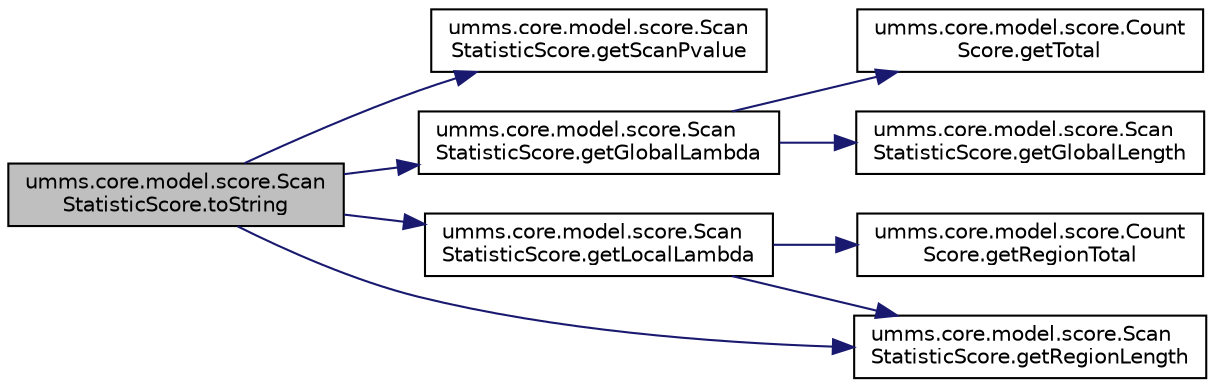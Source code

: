 digraph "umms.core.model.score.ScanStatisticScore.toString"
{
  edge [fontname="Helvetica",fontsize="10",labelfontname="Helvetica",labelfontsize="10"];
  node [fontname="Helvetica",fontsize="10",shape=record];
  rankdir="LR";
  Node1 [label="umms.core.model.score.Scan\lStatisticScore.toString",height=0.2,width=0.4,color="black", fillcolor="grey75", style="filled" fontcolor="black"];
  Node1 -> Node2 [color="midnightblue",fontsize="10",style="solid"];
  Node2 [label="umms.core.model.score.Scan\lStatisticScore.getScanPvalue",height=0.2,width=0.4,color="black", fillcolor="white", style="filled",URL="$classumms_1_1core_1_1model_1_1score_1_1_scan_statistic_score.html#ab240e94386a0a48a6f32be20f15c6976"];
  Node1 -> Node3 [color="midnightblue",fontsize="10",style="solid"];
  Node3 [label="umms.core.model.score.Scan\lStatisticScore.getGlobalLambda",height=0.2,width=0.4,color="black", fillcolor="white", style="filled",URL="$classumms_1_1core_1_1model_1_1score_1_1_scan_statistic_score.html#aa11ef30139134a9dd645e3470ca94a40"];
  Node3 -> Node4 [color="midnightblue",fontsize="10",style="solid"];
  Node4 [label="umms.core.model.score.Count\lScore.getTotal",height=0.2,width=0.4,color="black", fillcolor="white", style="filled",URL="$classumms_1_1core_1_1model_1_1score_1_1_count_score.html#a4668d5a19912f7f9bf52c6c3b8fe2b2c"];
  Node3 -> Node5 [color="midnightblue",fontsize="10",style="solid"];
  Node5 [label="umms.core.model.score.Scan\lStatisticScore.getGlobalLength",height=0.2,width=0.4,color="black", fillcolor="white", style="filled",URL="$classumms_1_1core_1_1model_1_1score_1_1_scan_statistic_score.html#a3cf3f87c128b3fd35d5ce49ed496c43e"];
  Node1 -> Node6 [color="midnightblue",fontsize="10",style="solid"];
  Node6 [label="umms.core.model.score.Scan\lStatisticScore.getLocalLambda",height=0.2,width=0.4,color="black", fillcolor="white", style="filled",URL="$classumms_1_1core_1_1model_1_1score_1_1_scan_statistic_score.html#ade266a940c29a1911ff8252fdd6b1d73"];
  Node6 -> Node7 [color="midnightblue",fontsize="10",style="solid"];
  Node7 [label="umms.core.model.score.Count\lScore.getRegionTotal",height=0.2,width=0.4,color="black", fillcolor="white", style="filled",URL="$classumms_1_1core_1_1model_1_1score_1_1_count_score.html#a067ecd35931600525a2fcd10c25d0f7a"];
  Node6 -> Node8 [color="midnightblue",fontsize="10",style="solid"];
  Node8 [label="umms.core.model.score.Scan\lStatisticScore.getRegionLength",height=0.2,width=0.4,color="black", fillcolor="white", style="filled",URL="$classumms_1_1core_1_1model_1_1score_1_1_scan_statistic_score.html#adb697c290aecf4aab182532829f75c6b"];
  Node1 -> Node8 [color="midnightblue",fontsize="10",style="solid"];
}
